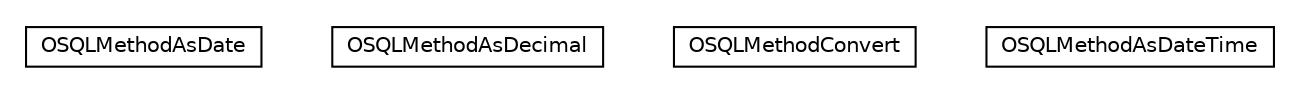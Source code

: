 #!/usr/local/bin/dot
#
# Class diagram 
# Generated by UMLGraph version R5_6-24-gf6e263 (http://www.umlgraph.org/)
#

digraph G {
	edge [fontname="Helvetica",fontsize=10,labelfontname="Helvetica",labelfontsize=10];
	node [fontname="Helvetica",fontsize=10,shape=plaintext];
	nodesep=0.25;
	ranksep=0.5;
	// com.orientechnologies.orient.core.sql.functions.conversion.OSQLMethodAsDate
	c147170 [label=<<table title="com.orientechnologies.orient.core.sql.functions.conversion.OSQLMethodAsDate" border="0" cellborder="1" cellspacing="0" cellpadding="2" port="p" href="./OSQLMethodAsDate.html">
		<tr><td><table border="0" cellspacing="0" cellpadding="1">
<tr><td align="center" balign="center"> OSQLMethodAsDate </td></tr>
		</table></td></tr>
		</table>>, URL="./OSQLMethodAsDate.html", fontname="Helvetica", fontcolor="black", fontsize=10.0];
	// com.orientechnologies.orient.core.sql.functions.conversion.OSQLMethodAsDecimal
	c147171 [label=<<table title="com.orientechnologies.orient.core.sql.functions.conversion.OSQLMethodAsDecimal" border="0" cellborder="1" cellspacing="0" cellpadding="2" port="p" href="./OSQLMethodAsDecimal.html">
		<tr><td><table border="0" cellspacing="0" cellpadding="1">
<tr><td align="center" balign="center"> OSQLMethodAsDecimal </td></tr>
		</table></td></tr>
		</table>>, URL="./OSQLMethodAsDecimal.html", fontname="Helvetica", fontcolor="black", fontsize=10.0];
	// com.orientechnologies.orient.core.sql.functions.conversion.OSQLMethodConvert
	c147172 [label=<<table title="com.orientechnologies.orient.core.sql.functions.conversion.OSQLMethodConvert" border="0" cellborder="1" cellspacing="0" cellpadding="2" port="p" href="./OSQLMethodConvert.html">
		<tr><td><table border="0" cellspacing="0" cellpadding="1">
<tr><td align="center" balign="center"> OSQLMethodConvert </td></tr>
		</table></td></tr>
		</table>>, URL="./OSQLMethodConvert.html", fontname="Helvetica", fontcolor="black", fontsize=10.0];
	// com.orientechnologies.orient.core.sql.functions.conversion.OSQLMethodAsDateTime
	c147173 [label=<<table title="com.orientechnologies.orient.core.sql.functions.conversion.OSQLMethodAsDateTime" border="0" cellborder="1" cellspacing="0" cellpadding="2" port="p" href="./OSQLMethodAsDateTime.html">
		<tr><td><table border="0" cellspacing="0" cellpadding="1">
<tr><td align="center" balign="center"> OSQLMethodAsDateTime </td></tr>
		</table></td></tr>
		</table>>, URL="./OSQLMethodAsDateTime.html", fontname="Helvetica", fontcolor="black", fontsize=10.0];
}

